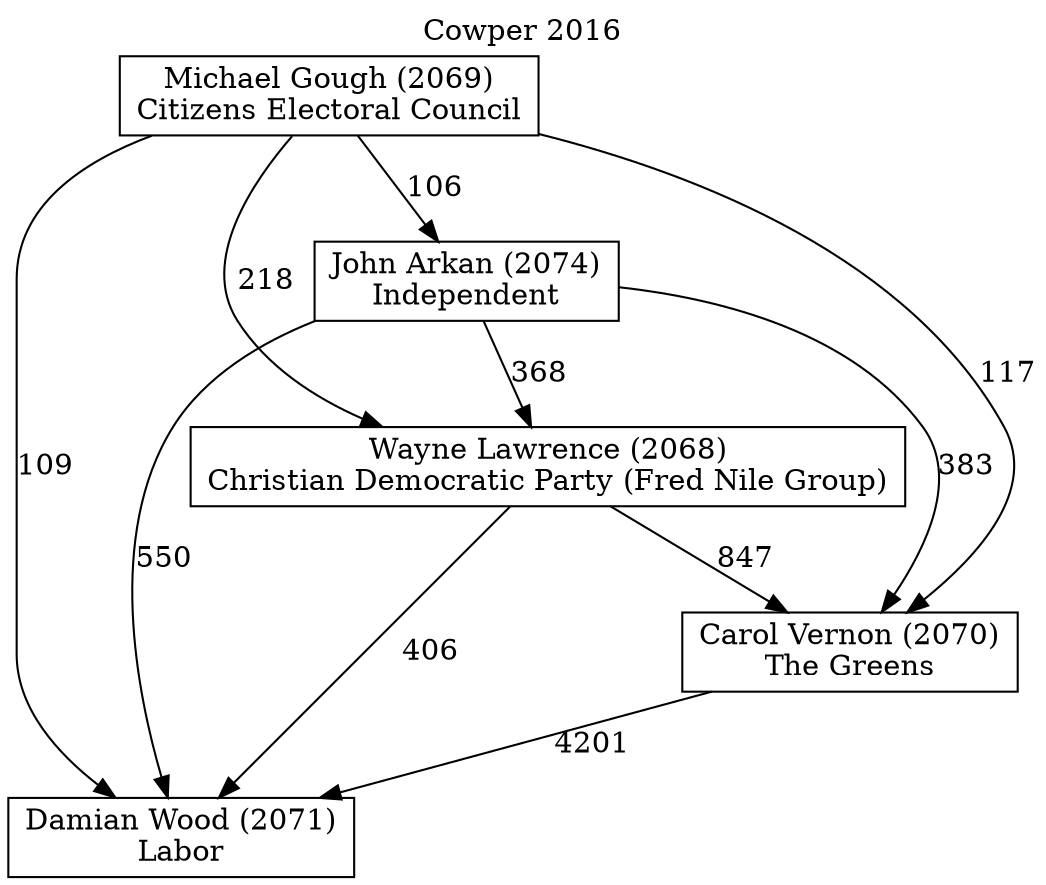 // House preference flow
digraph "Damian Wood (2071)_Cowper_2016" {
	graph [label="Cowper 2016" labelloc=t mclimit=10]
	node [shape=box]
	"Damian Wood (2071)" [label="Damian Wood (2071)
Labor"]
	"Michael Gough (2069)" [label="Michael Gough (2069)
Citizens Electoral Council"]
	"Wayne Lawrence (2068)" [label="Wayne Lawrence (2068)
Christian Democratic Party (Fred Nile Group)"]
	"John Arkan (2074)" [label="John Arkan (2074)
Independent"]
	"Carol Vernon (2070)" [label="Carol Vernon (2070)
The Greens"]
	"Carol Vernon (2070)" -> "Damian Wood (2071)" [label=4201]
	"John Arkan (2074)" -> "Wayne Lawrence (2068)" [label=368]
	"Michael Gough (2069)" -> "John Arkan (2074)" [label=106]
	"Michael Gough (2069)" -> "Damian Wood (2071)" [label=109]
	"Wayne Lawrence (2068)" -> "Damian Wood (2071)" [label=406]
	"John Arkan (2074)" -> "Damian Wood (2071)" [label=550]
	"Michael Gough (2069)" -> "Wayne Lawrence (2068)" [label=218]
	"Michael Gough (2069)" -> "Carol Vernon (2070)" [label=117]
	"Wayne Lawrence (2068)" -> "Carol Vernon (2070)" [label=847]
	"John Arkan (2074)" -> "Carol Vernon (2070)" [label=383]
}
